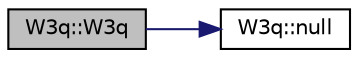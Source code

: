 digraph "W3q::W3q"
{
  edge [fontname="Helvetica",fontsize="10",labelfontname="Helvetica",labelfontsize="10"];
  node [fontname="Helvetica",fontsize="10",shape=record];
  rankdir="LR";
  Node0 [label="W3q::W3q",height=0.2,width=0.4,color="black", fillcolor="grey75", style="filled", fontcolor="black"];
  Node0 -> Node1 [color="midnightblue",fontsize="10",style="solid",fontname="Helvetica"];
  Node1 [label="W3q::null",height=0.2,width=0.4,color="black", fillcolor="white", style="filled",URL="$de/d2c/class_w3q.html#a44efdd4625aa1a1c8f4e56a98aca8e3f"];
}
